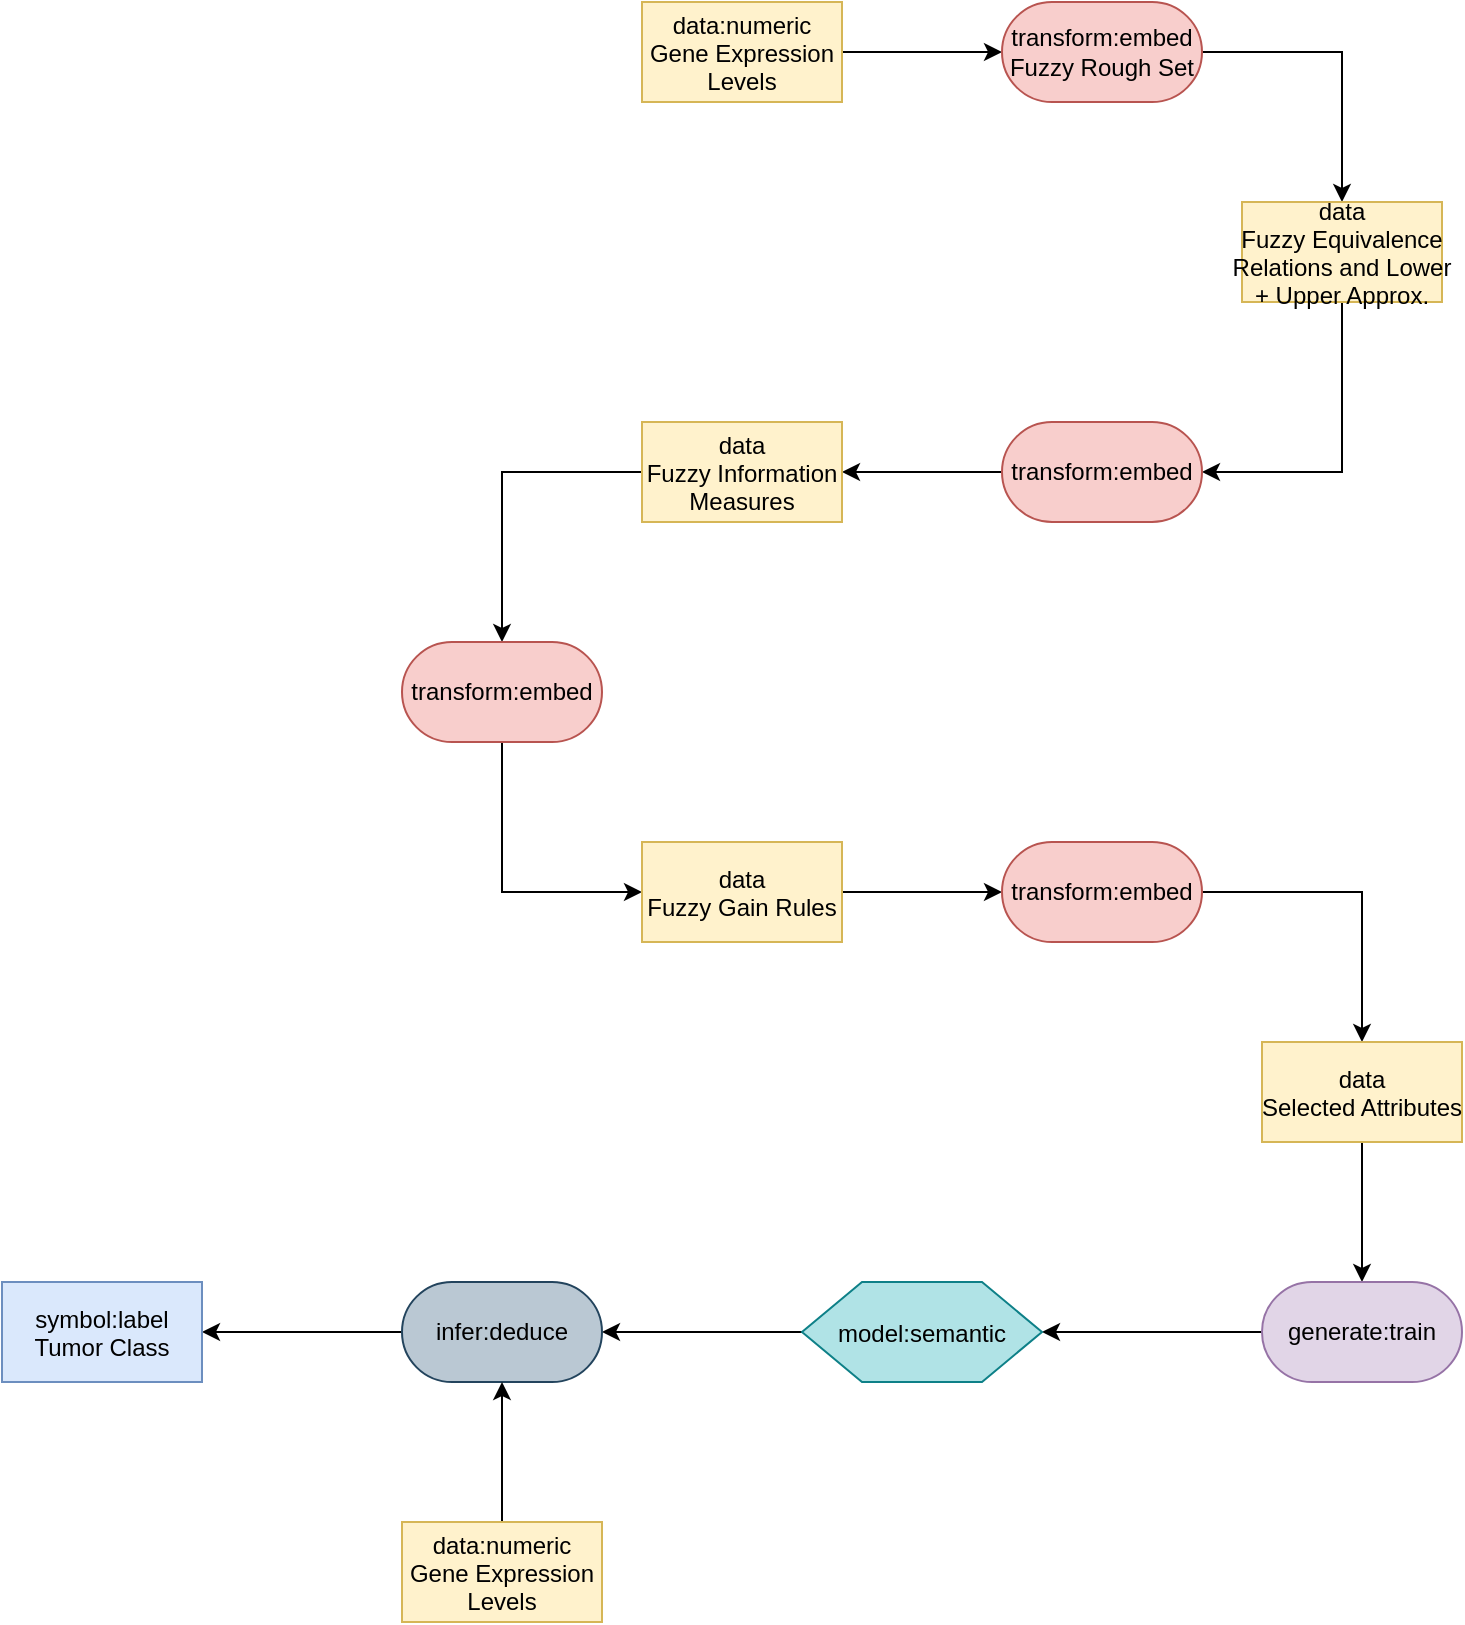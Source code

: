 <mxfile version="27.1.6">
  <diagram name="Page-1" id="HvZWRHoF5eh90NApOiEg">
    <mxGraphModel dx="1429" dy="856" grid="1" gridSize="10" guides="1" tooltips="1" connect="1" arrows="1" fold="1" page="1" pageScale="1" pageWidth="3300" pageHeight="4681" math="0" shadow="0">
      <root>
        <mxCell id="0" />
        <mxCell id="1" parent="0" />
        <mxCell id="gfQh-tQ6CZB3DAtU63jK-3" style="edgeStyle=orthogonalEdgeStyle;rounded=0;orthogonalLoop=1;jettySize=auto;html=1;entryX=0;entryY=0.5;entryDx=0;entryDy=0;" parent="1" source="gfQh-tQ6CZB3DAtU63jK-1" target="gfQh-tQ6CZB3DAtU63jK-2" edge="1">
          <mxGeometry relative="1" as="geometry" />
        </mxCell>
        <mxCell id="gfQh-tQ6CZB3DAtU63jK-1" value="data:numeric&#xa;Gene Expression&#xa;Levels" style="rectangle;fillColor=#fff2cc;strokeColor=#d6b656;" parent="1" name="data" vertex="1">
          <mxGeometry x="660" y="430" width="100" height="50" as="geometry" />
        </mxCell>
        <mxCell id="gfQh-tQ6CZB3DAtU63jK-5" style="edgeStyle=orthogonalEdgeStyle;rounded=0;orthogonalLoop=1;jettySize=auto;html=1;entryX=0.5;entryY=0;entryDx=0;entryDy=0;" parent="1" source="gfQh-tQ6CZB3DAtU63jK-2" target="gfQh-tQ6CZB3DAtU63jK-4" edge="1">
          <mxGeometry relative="1" as="geometry" />
        </mxCell>
        <mxCell id="gfQh-tQ6CZB3DAtU63jK-2" value="&lt;div&gt;transform:embed&lt;/div&gt;&lt;div&gt;Fuzzy Rough Set&lt;/div&gt;" style="rounded=1;whiteSpace=wrap;html=1;arcSize=50;fillColor=#f8cecc;strokeColor=#b85450;" parent="1" name="transform" vertex="1">
          <mxGeometry x="840" y="430" width="100" height="50" as="geometry" />
        </mxCell>
        <mxCell id="gfQh-tQ6CZB3DAtU63jK-7" style="edgeStyle=orthogonalEdgeStyle;rounded=0;orthogonalLoop=1;jettySize=auto;html=1;exitX=0.5;exitY=1;exitDx=0;exitDy=0;entryX=1;entryY=0.5;entryDx=0;entryDy=0;" parent="1" source="gfQh-tQ6CZB3DAtU63jK-4" target="gfQh-tQ6CZB3DAtU63jK-6" edge="1">
          <mxGeometry relative="1" as="geometry" />
        </mxCell>
        <mxCell id="gfQh-tQ6CZB3DAtU63jK-4" value="data&#xa;Fuzzy Equivalence&#xa;Relations and Lower&#xa;+ Upper Approx." style="rectangle;fillColor=#fff2cc;strokeColor=#d6b656;" parent="1" name="data" vertex="1">
          <mxGeometry x="960" y="530" width="100" height="50" as="geometry" />
        </mxCell>
        <mxCell id="gfQh-tQ6CZB3DAtU63jK-9" style="edgeStyle=orthogonalEdgeStyle;rounded=0;orthogonalLoop=1;jettySize=auto;html=1;exitX=0;exitY=0.5;exitDx=0;exitDy=0;entryX=1;entryY=0.5;entryDx=0;entryDy=0;" parent="1" source="gfQh-tQ6CZB3DAtU63jK-6" target="gfQh-tQ6CZB3DAtU63jK-8" edge="1">
          <mxGeometry relative="1" as="geometry" />
        </mxCell>
        <mxCell id="gfQh-tQ6CZB3DAtU63jK-6" value="transform:embed" style="rounded=1;whiteSpace=wrap;html=1;arcSize=50;fillColor=#f8cecc;strokeColor=#b85450;" parent="1" name="transform" vertex="1">
          <mxGeometry x="840" y="640" width="100" height="50" as="geometry" />
        </mxCell>
        <mxCell id="gfQh-tQ6CZB3DAtU63jK-11" style="edgeStyle=orthogonalEdgeStyle;rounded=0;orthogonalLoop=1;jettySize=auto;html=1;entryX=0.5;entryY=0;entryDx=0;entryDy=0;" parent="1" source="gfQh-tQ6CZB3DAtU63jK-8" target="gfQh-tQ6CZB3DAtU63jK-10" edge="1">
          <mxGeometry relative="1" as="geometry" />
        </mxCell>
        <mxCell id="gfQh-tQ6CZB3DAtU63jK-8" value="data&#xa;Fuzzy Information&#xa;Measures" style="rectangle;fillColor=#fff2cc;strokeColor=#d6b656;" parent="1" name="data" vertex="1">
          <mxGeometry x="660" y="640" width="100" height="50" as="geometry" />
        </mxCell>
        <mxCell id="gfQh-tQ6CZB3DAtU63jK-13" style="edgeStyle=orthogonalEdgeStyle;rounded=0;orthogonalLoop=1;jettySize=auto;html=1;exitX=0.5;exitY=1;exitDx=0;exitDy=0;entryX=0;entryY=0.5;entryDx=0;entryDy=0;" parent="1" source="gfQh-tQ6CZB3DAtU63jK-10" target="gfQh-tQ6CZB3DAtU63jK-12" edge="1">
          <mxGeometry relative="1" as="geometry" />
        </mxCell>
        <mxCell id="gfQh-tQ6CZB3DAtU63jK-10" value="transform:embed" style="rounded=1;whiteSpace=wrap;html=1;arcSize=50;fillColor=#f8cecc;strokeColor=#b85450;" parent="1" name="transform" vertex="1">
          <mxGeometry x="540" y="750" width="100" height="50" as="geometry" />
        </mxCell>
        <mxCell id="gfQh-tQ6CZB3DAtU63jK-15" style="edgeStyle=orthogonalEdgeStyle;rounded=0;orthogonalLoop=1;jettySize=auto;html=1;exitX=1;exitY=0.5;exitDx=0;exitDy=0;entryX=0;entryY=0.5;entryDx=0;entryDy=0;" parent="1" source="gfQh-tQ6CZB3DAtU63jK-12" target="gfQh-tQ6CZB3DAtU63jK-14" edge="1">
          <mxGeometry relative="1" as="geometry" />
        </mxCell>
        <mxCell id="gfQh-tQ6CZB3DAtU63jK-12" value="data&#xa;Fuzzy Gain Rules" style="rectangle;fillColor=#fff2cc;strokeColor=#d6b656;" parent="1" name="data" vertex="1">
          <mxGeometry x="660" y="850" width="100" height="50" as="geometry" />
        </mxCell>
        <mxCell id="gfQh-tQ6CZB3DAtU63jK-17" style="edgeStyle=orthogonalEdgeStyle;rounded=0;orthogonalLoop=1;jettySize=auto;html=1;entryX=0.5;entryY=0;entryDx=0;entryDy=0;" parent="1" source="gfQh-tQ6CZB3DAtU63jK-14" target="gfQh-tQ6CZB3DAtU63jK-16" edge="1">
          <mxGeometry relative="1" as="geometry" />
        </mxCell>
        <mxCell id="gfQh-tQ6CZB3DAtU63jK-14" value="transform:embed" style="rounded=1;whiteSpace=wrap;html=1;arcSize=50;fillColor=#f8cecc;strokeColor=#b85450;" parent="1" name="transform" vertex="1">
          <mxGeometry x="840" y="850" width="100" height="50" as="geometry" />
        </mxCell>
        <mxCell id="gfQh-tQ6CZB3DAtU63jK-20" style="edgeStyle=orthogonalEdgeStyle;rounded=0;orthogonalLoop=1;jettySize=auto;html=1;exitX=0.5;exitY=1;exitDx=0;exitDy=0;entryX=0.5;entryY=0;entryDx=0;entryDy=0;" parent="1" source="gfQh-tQ6CZB3DAtU63jK-16" target="gfQh-tQ6CZB3DAtU63jK-19" edge="1">
          <mxGeometry relative="1" as="geometry" />
        </mxCell>
        <mxCell id="gfQh-tQ6CZB3DAtU63jK-16" value="data&#xa;Selected Attributes" style="rectangle;fillColor=#fff2cc;strokeColor=#d6b656;" parent="1" name="data" vertex="1">
          <mxGeometry x="970" y="950" width="100" height="50" as="geometry" />
        </mxCell>
        <mxCell id="gfQh-tQ6CZB3DAtU63jK-22" style="edgeStyle=orthogonalEdgeStyle;rounded=0;orthogonalLoop=1;jettySize=auto;html=1;exitX=0;exitY=0.5;exitDx=0;exitDy=0;entryX=1;entryY=0.5;entryDx=0;entryDy=0;" parent="1" source="gfQh-tQ6CZB3DAtU63jK-19" target="gfQh-tQ6CZB3DAtU63jK-21" edge="1">
          <mxGeometry relative="1" as="geometry" />
        </mxCell>
        <mxCell id="gfQh-tQ6CZB3DAtU63jK-19" value="generate:train" style="rounded=1;whiteSpace=wrap;html=1;arcSize=50;fillColor=#e1d5e7;strokeColor=#9673a6;" parent="1" name="generate:train" vertex="1">
          <mxGeometry x="970" y="1070" width="100" height="50" as="geometry" />
        </mxCell>
        <mxCell id="gfQh-tQ6CZB3DAtU63jK-24" style="edgeStyle=orthogonalEdgeStyle;rounded=0;orthogonalLoop=1;jettySize=auto;html=1;exitX=0;exitY=0.5;exitDx=0;exitDy=0;entryX=1;entryY=0.5;entryDx=0;entryDy=0;" parent="1" source="gfQh-tQ6CZB3DAtU63jK-21" target="gfQh-tQ6CZB3DAtU63jK-23" edge="1">
          <mxGeometry relative="1" as="geometry" />
        </mxCell>
        <mxCell id="gfQh-tQ6CZB3DAtU63jK-21" value="model:semantic" style="shape=hexagon;perimeter=hexagonPerimeter2;fillColor=#b0e3e6;strokeColor=#0e8088;" parent="1" name="model" vertex="1">
          <mxGeometry x="740" y="1070" width="120" height="50" as="geometry" />
        </mxCell>
        <mxCell id="gfQh-tQ6CZB3DAtU63jK-26" style="edgeStyle=orthogonalEdgeStyle;rounded=0;orthogonalLoop=1;jettySize=auto;html=1;entryX=1;entryY=0.5;entryDx=0;entryDy=0;" parent="1" source="gfQh-tQ6CZB3DAtU63jK-23" target="gfQh-tQ6CZB3DAtU63jK-25" edge="1">
          <mxGeometry relative="1" as="geometry" />
        </mxCell>
        <mxCell id="gfQh-tQ6CZB3DAtU63jK-23" value="infer:deduce" style="rounded=1;whiteSpace=wrap;html=1;arcSize=50;fillColor=#bac8d3;strokeColor=#23445d;" parent="1" name="infer:deduce" vertex="1">
          <mxGeometry x="540" y="1070" width="100" height="50" as="geometry" />
        </mxCell>
        <mxCell id="gfQh-tQ6CZB3DAtU63jK-25" value="symbol:label&#xa;Tumor Class" style="rectangle;fillColor=#dae8fc;strokeColor=#6c8ebf;" parent="1" name="symbol" vertex="1">
          <mxGeometry x="340" y="1070" width="100" height="50" as="geometry" />
        </mxCell>
        <mxCell id="gfQh-tQ6CZB3DAtU63jK-28" style="edgeStyle=orthogonalEdgeStyle;rounded=0;orthogonalLoop=1;jettySize=auto;html=1;entryX=0.5;entryY=1;entryDx=0;entryDy=0;" parent="1" source="gfQh-tQ6CZB3DAtU63jK-27" target="gfQh-tQ6CZB3DAtU63jK-23" edge="1">
          <mxGeometry relative="1" as="geometry" />
        </mxCell>
        <mxCell id="gfQh-tQ6CZB3DAtU63jK-27" value="data:numeric&#xa;Gene Expression&#xa;Levels" style="rectangle;fillColor=#fff2cc;strokeColor=#d6b656;" parent="1" name="data" vertex="1">
          <mxGeometry x="540" y="1190" width="100" height="50" as="geometry" />
        </mxCell>
      </root>
    </mxGraphModel>
  </diagram>
</mxfile>
